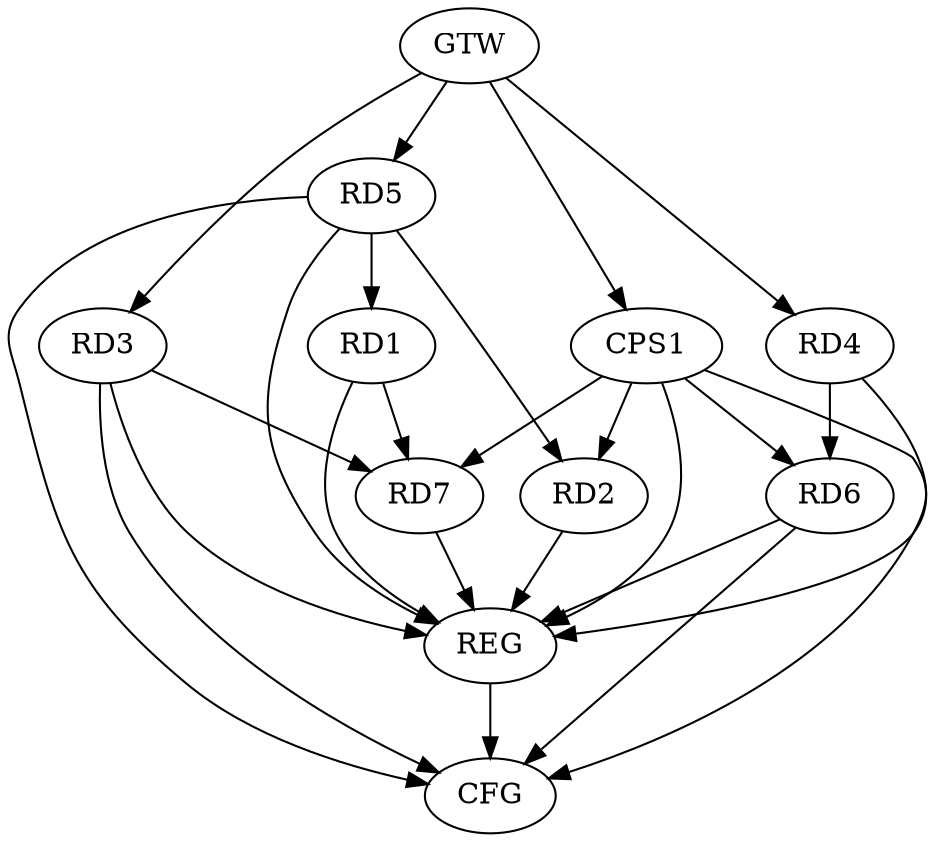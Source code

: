 strict digraph G {
  RD1 [ label="RD1" ];
  RD2 [ label="RD2" ];
  RD3 [ label="RD3" ];
  RD4 [ label="RD4" ];
  RD5 [ label="RD5" ];
  RD6 [ label="RD6" ];
  RD7 [ label="RD7" ];
  CPS1 [ label="CPS1" ];
  GTW [ label="GTW" ];
  REG [ label="REG" ];
  CFG [ label="CFG" ];
  RD5 -> RD1;
  RD1 -> RD7;
  RD5 -> RD2;
  RD3 -> RD7;
  RD4 -> RD6;
  CPS1 -> RD2;
  CPS1 -> RD6;
  CPS1 -> RD7;
  GTW -> RD3;
  GTW -> RD4;
  GTW -> RD5;
  GTW -> CPS1;
  RD1 -> REG;
  RD2 -> REG;
  RD3 -> REG;
  RD4 -> REG;
  RD5 -> REG;
  RD6 -> REG;
  RD7 -> REG;
  CPS1 -> REG;
  RD5 -> CFG;
  CPS1 -> CFG;
  RD3 -> CFG;
  RD6 -> CFG;
  REG -> CFG;
}
